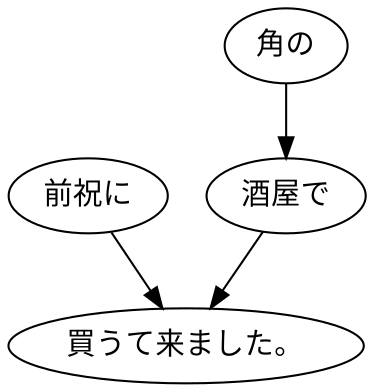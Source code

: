 digraph graph9042 {
	node0 [label="前祝に"];
	node1 [label="角の"];
	node2 [label="酒屋で"];
	node3 [label="買うて来ました。"];
	node0 -> node3;
	node1 -> node2;
	node2 -> node3;
}
